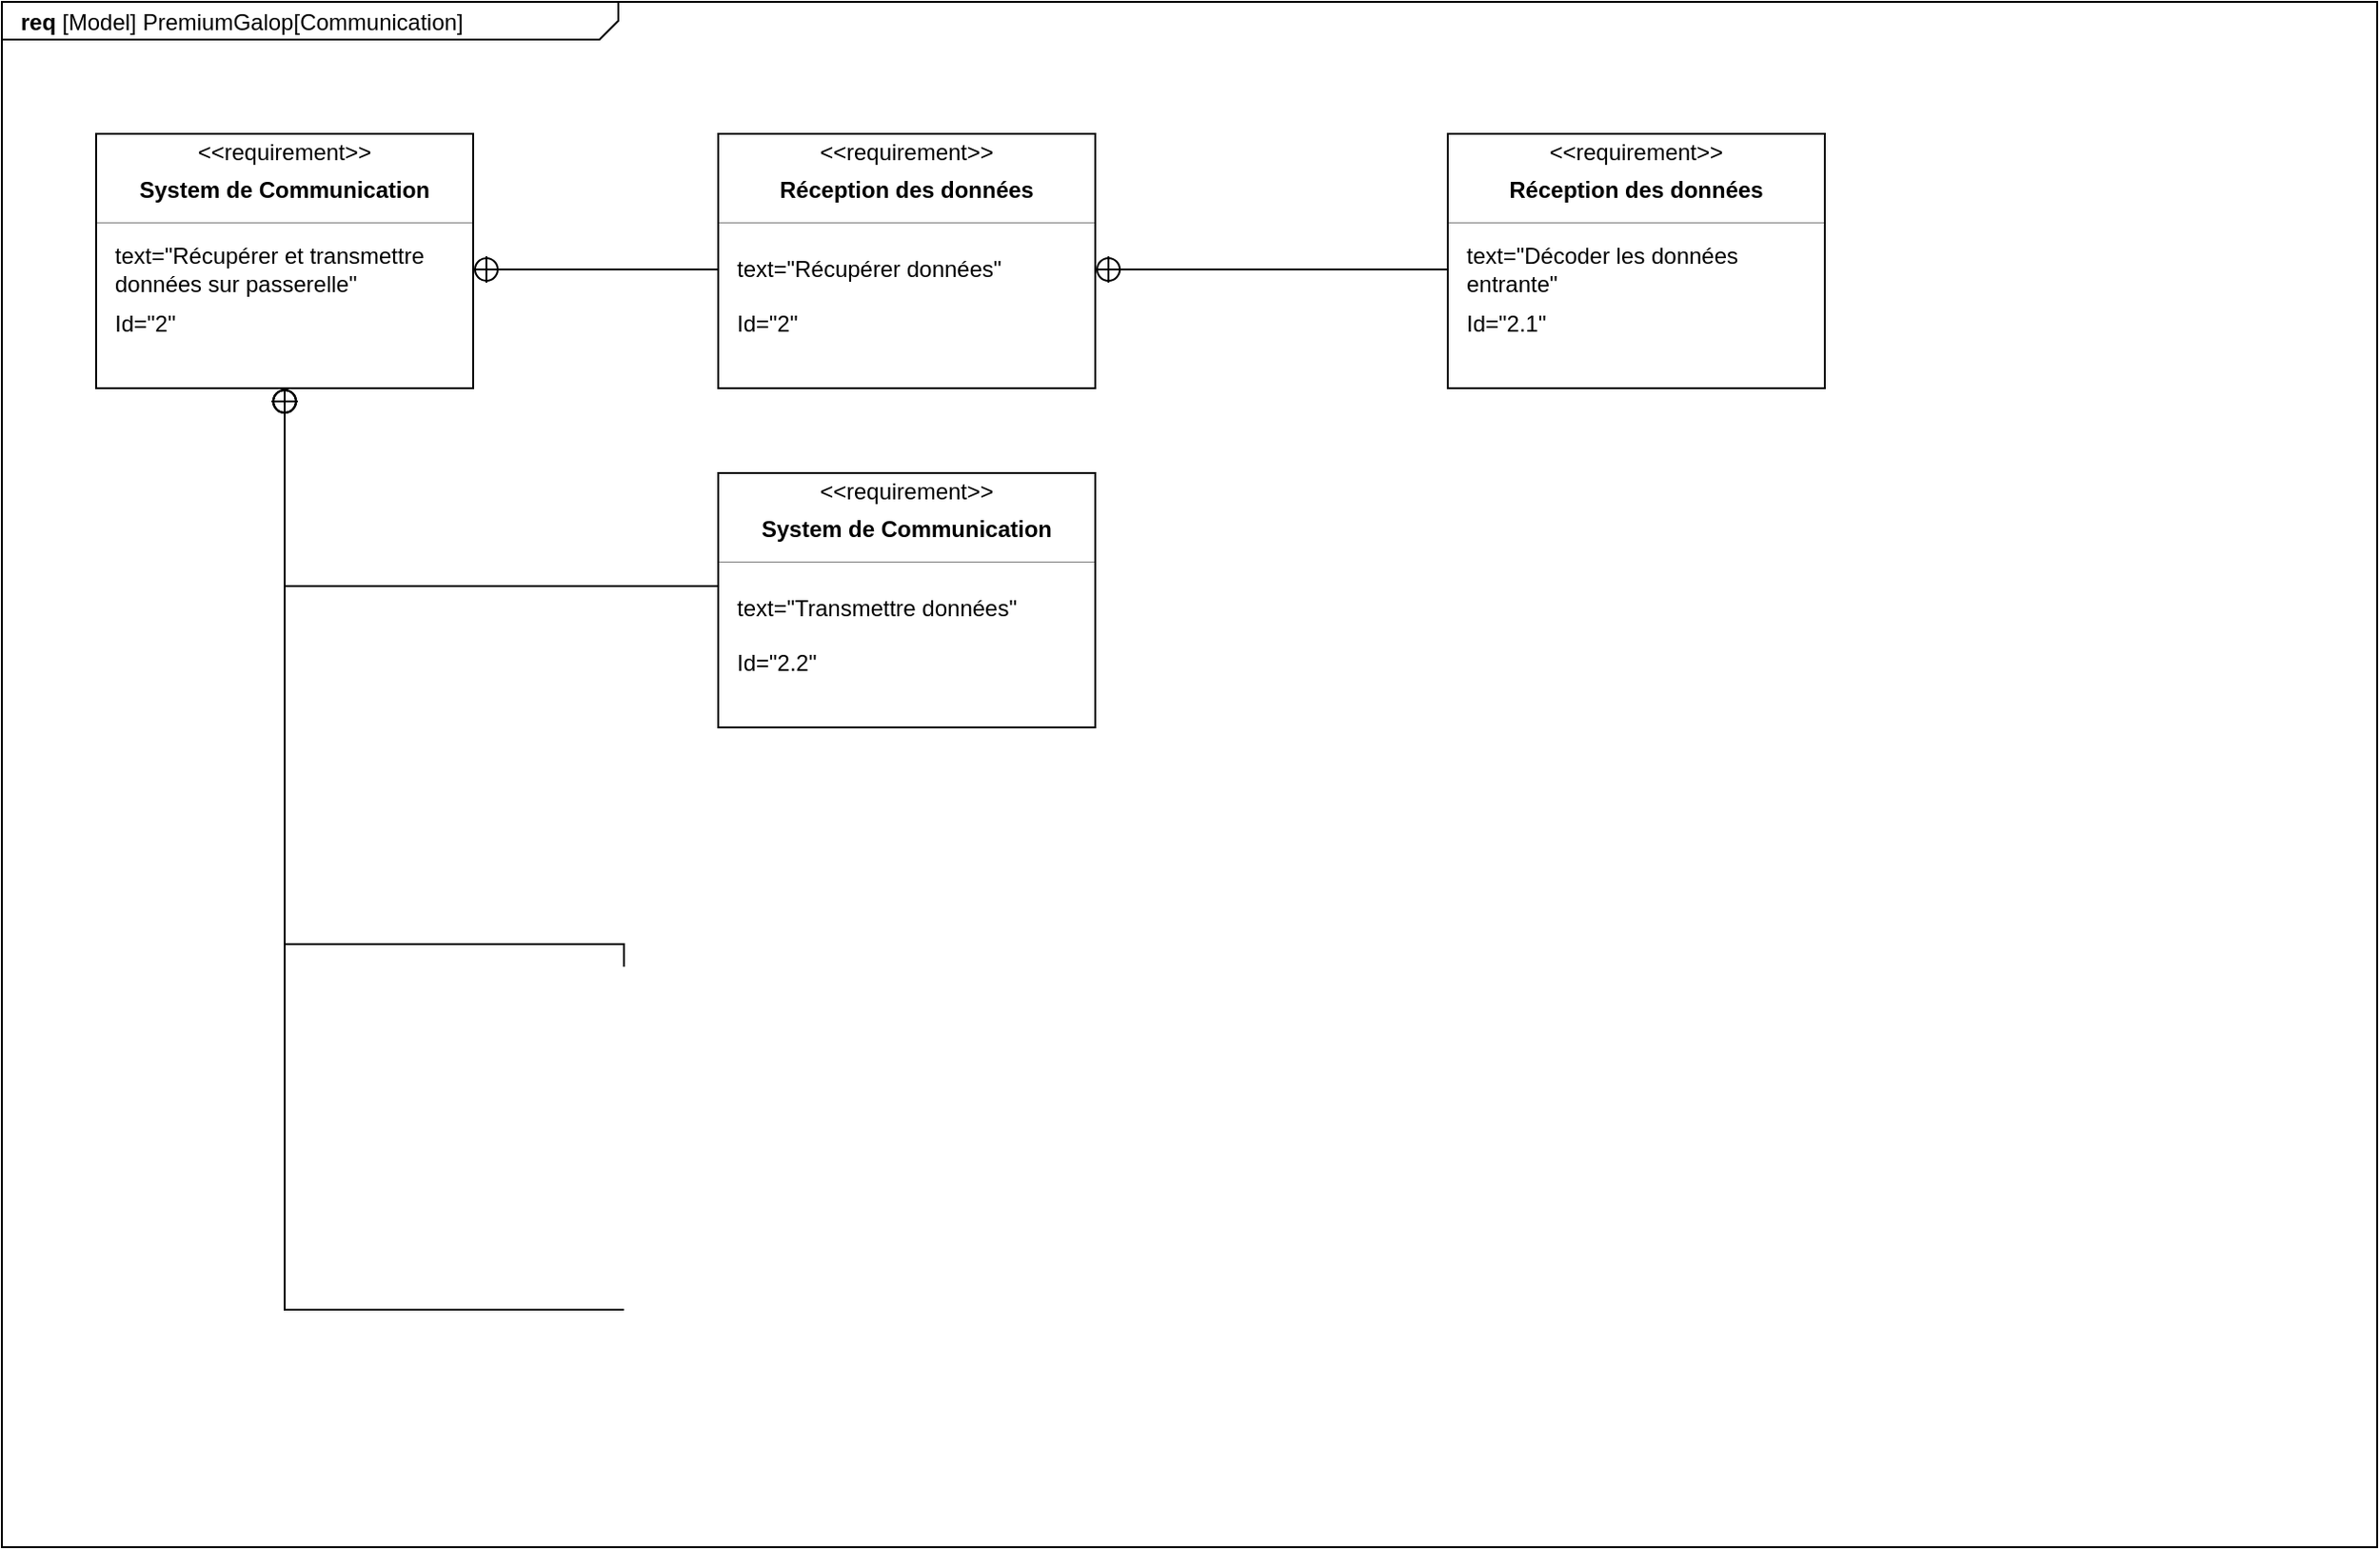 <mxfile version="26.0.8">
  <diagram name="Page-1" id="929967ad-93f9-6ef4-fab6-5d389245f69c">
    <mxGraphModel dx="1468" dy="1908" grid="1" gridSize="10" guides="1" tooltips="1" connect="1" arrows="1" fold="1" page="1" pageScale="1.5" pageWidth="1169" pageHeight="826" background="none" math="0" shadow="0">
      <root>
        <mxCell id="0" style=";html=1;" />
        <mxCell id="1" style=";html=1;" parent="0" />
        <mxCell id="1672d66443f91eb5-1" value="&lt;p style=&quot;margin: 0px ; margin-top: 4px ; margin-left: 10px ; text-align: left&quot;&gt;&lt;b&gt;req&lt;/b&gt; [Model] PremiumGalop[Communication]&lt;/p&gt;" style="html=1;strokeWidth=1;shape=mxgraph.sysml.package;html=1;overflow=fill;whiteSpace=wrap;fillColor=none;gradientColor=none;fontSize=12;align=center;labelX=327.64;" parent="1" vertex="1">
          <mxGeometry x="110" y="-70" width="1260" height="820" as="geometry" />
        </mxCell>
        <mxCell id="gL3Civ_0kA5RlNFKBFCX-1" value="" style="fontStyle=1;align=center;verticalAlign=middle;childLayout=stackLayout;horizontal=1;horizontalStack=0;resizeParent=1;resizeParentMax=0;resizeLast=0;marginBottom=0;" parent="1" vertex="1">
          <mxGeometry x="160" width="200" height="135" as="geometry" />
        </mxCell>
        <mxCell id="gL3Civ_0kA5RlNFKBFCX-2" value="&amp;lt;&amp;lt;requirement&amp;gt;&amp;gt;" style="html=1;align=center;spacing=0;verticalAlign=middle;strokeColor=none;fillColor=none;whiteSpace=wrap;spacingTop=3;" parent="gL3Civ_0kA5RlNFKBFCX-1" vertex="1">
          <mxGeometry width="200" height="16" as="geometry" />
        </mxCell>
        <mxCell id="gL3Civ_0kA5RlNFKBFCX-3" value="System de Communication" style="html=1;align=center;spacing=0;verticalAlign=middle;strokeColor=none;fillColor=none;whiteSpace=wrap;fontStyle=1" parent="gL3Civ_0kA5RlNFKBFCX-1" vertex="1">
          <mxGeometry y="16" width="200" height="27" as="geometry" />
        </mxCell>
        <mxCell id="gL3Civ_0kA5RlNFKBFCX-4" value="" style="line;strokeWidth=0.25;fillColor=none;align=left;verticalAlign=middle;spacingTop=-1;spacingLeft=3;spacingRight=3;rotatable=0;labelPosition=right;points=[];portConstraint=eastwest;" parent="gL3Civ_0kA5RlNFKBFCX-1" vertex="1">
          <mxGeometry y="43" width="200" height="8" as="geometry" />
        </mxCell>
        <mxCell id="gL3Civ_0kA5RlNFKBFCX-5" value="text=&quot;Récupérer et transmettre données sur passerelle&quot;" style="html=1;align=left;spacing=0;verticalAlign=middle;strokeColor=none;fillColor=none;whiteSpace=wrap;spacingLeft=10;" parent="gL3Civ_0kA5RlNFKBFCX-1" vertex="1">
          <mxGeometry y="51" width="200" height="42" as="geometry" />
        </mxCell>
        <mxCell id="gL3Civ_0kA5RlNFKBFCX-6" value="Id=&quot;2&lt;span style=&quot;background-color: transparent; color: light-dark(rgb(0, 0, 0), rgb(255, 255, 255));&quot;&gt;&quot;&lt;/span&gt;" style="html=1;align=left;spacing=0;verticalAlign=middle;strokeColor=none;fillColor=none;whiteSpace=wrap;spacingLeft=10;" parent="gL3Civ_0kA5RlNFKBFCX-1" vertex="1">
          <mxGeometry y="93" width="200" height="16" as="geometry" />
        </mxCell>
        <mxCell id="gL3Civ_0kA5RlNFKBFCX-7" value="" style="html=1;align=center;spacing=0;verticalAlign=middle;strokeColor=none;fillColor=none;whiteSpace=wrap;" parent="gL3Civ_0kA5RlNFKBFCX-1" vertex="1">
          <mxGeometry y="109" width="200" height="26" as="geometry" />
        </mxCell>
        <mxCell id="gL3Civ_0kA5RlNFKBFCX-18" value="" style="rounded=0;html=1;labelBackgroundColor=none;endArrow=none;edgeStyle=elbowEdgeStyle;elbow=vertical;startArrow=sysMLPackCont;startSize=12;exitX=1;exitY=0.5;exitDx=0;exitDy=0;entryX=0;entryY=0.5;entryDx=0;entryDy=0;" parent="1" source="gL3Civ_0kA5RlNFKBFCX-5" target="Au6MMPrLlBBfnPEqebIy-34" edge="1">
          <mxGeometry relative="1" as="geometry">
            <mxPoint x="840" y="-160" as="sourcePoint" />
            <mxPoint x="440" y="72" as="targetPoint" />
            <Array as="points" />
          </mxGeometry>
        </mxCell>
        <mxCell id="gL3Civ_0kA5RlNFKBFCX-19" value="" style="rounded=0;html=1;labelBackgroundColor=none;endArrow=none;edgeStyle=elbowEdgeStyle;elbow=vertical;startArrow=sysMLPackCont;startSize=12;entryX=0;entryY=0.25;entryDx=0;entryDy=0;exitX=0.5;exitY=1;exitDx=0;exitDy=0;" parent="1" source="gL3Civ_0kA5RlNFKBFCX-7" target="Au6MMPrLlBBfnPEqebIy-13" edge="1">
          <mxGeometry relative="1" as="geometry">
            <mxPoint x="740" y="200" as="sourcePoint" />
            <mxPoint x="440" y="241.5" as="targetPoint" />
            <Array as="points">
              <mxPoint x="360" y="240" />
            </Array>
          </mxGeometry>
        </mxCell>
        <mxCell id="gL3Civ_0kA5RlNFKBFCX-34" value="" style="rounded=0;html=1;labelBackgroundColor=none;endArrow=none;edgeStyle=elbowEdgeStyle;elbow=vertical;startArrow=sysMLPackCont;startSize=12;entryX=0;entryY=0.5;entryDx=0;entryDy=0;exitX=0.5;exitY=1;exitDx=0;exitDy=0;" parent="1" source="gL3Civ_0kA5RlNFKBFCX-7" edge="1">
          <mxGeometry relative="1" as="geometry">
            <mxPoint x="190" y="286.5" as="sourcePoint" />
            <mxPoint x="440" y="442" as="targetPoint" />
            <Array as="points">
              <mxPoint x="350" y="430" />
            </Array>
          </mxGeometry>
        </mxCell>
        <mxCell id="gL3Civ_0kA5RlNFKBFCX-42" value="" style="rounded=0;html=1;labelBackgroundColor=none;endArrow=none;edgeStyle=elbowEdgeStyle;elbow=vertical;startArrow=sysMLPackCont;startSize=12;entryX=0;entryY=0.5;entryDx=0;entryDy=0;exitX=0.5;exitY=1;exitDx=0;exitDy=0;" parent="1" source="gL3Civ_0kA5RlNFKBFCX-7" edge="1">
          <mxGeometry relative="1" as="geometry">
            <mxPoint x="250" y="300" as="sourcePoint" />
            <mxPoint x="440" y="624" as="targetPoint" />
            <Array as="points">
              <mxPoint x="350" y="624" />
            </Array>
          </mxGeometry>
        </mxCell>
        <mxCell id="Au6MMPrLlBBfnPEqebIy-1" value="" style="fontStyle=1;align=center;verticalAlign=middle;childLayout=stackLayout;horizontal=1;horizontalStack=0;resizeParent=1;resizeParentMax=0;resizeLast=0;marginBottom=0;" parent="1" vertex="1">
          <mxGeometry x="877" width="200" height="135" as="geometry" />
        </mxCell>
        <mxCell id="Au6MMPrLlBBfnPEqebIy-2" value="&amp;lt;&amp;lt;requirement&amp;gt;&amp;gt;" style="html=1;align=center;spacing=0;verticalAlign=middle;strokeColor=none;fillColor=none;whiteSpace=wrap;spacingTop=3;" parent="Au6MMPrLlBBfnPEqebIy-1" vertex="1">
          <mxGeometry width="200" height="16" as="geometry" />
        </mxCell>
        <mxCell id="Au6MMPrLlBBfnPEqebIy-3" value="Réception des données" style="html=1;align=center;spacing=0;verticalAlign=middle;strokeColor=none;fillColor=none;whiteSpace=wrap;fontStyle=1" parent="Au6MMPrLlBBfnPEqebIy-1" vertex="1">
          <mxGeometry y="16" width="200" height="27" as="geometry" />
        </mxCell>
        <mxCell id="Au6MMPrLlBBfnPEqebIy-4" value="" style="line;strokeWidth=0.25;fillColor=none;align=left;verticalAlign=middle;spacingTop=-1;spacingLeft=3;spacingRight=3;rotatable=0;labelPosition=right;points=[];portConstraint=eastwest;" parent="Au6MMPrLlBBfnPEqebIy-1" vertex="1">
          <mxGeometry y="43" width="200" height="8" as="geometry" />
        </mxCell>
        <mxCell id="Au6MMPrLlBBfnPEqebIy-5" value="text=&quot;Décoder les données entrante&quot;" style="html=1;align=left;spacing=0;verticalAlign=middle;strokeColor=none;fillColor=none;whiteSpace=wrap;spacingLeft=10;" parent="Au6MMPrLlBBfnPEqebIy-1" vertex="1">
          <mxGeometry y="51" width="200" height="42" as="geometry" />
        </mxCell>
        <mxCell id="Au6MMPrLlBBfnPEqebIy-6" value="Id=&quot;2.1&lt;span style=&quot;background-color: transparent; color: light-dark(rgb(0, 0, 0), rgb(255, 255, 255));&quot;&gt;&quot;&lt;/span&gt;" style="html=1;align=left;spacing=0;verticalAlign=middle;strokeColor=none;fillColor=none;whiteSpace=wrap;spacingLeft=10;" parent="Au6MMPrLlBBfnPEqebIy-1" vertex="1">
          <mxGeometry y="93" width="200" height="16" as="geometry" />
        </mxCell>
        <mxCell id="Au6MMPrLlBBfnPEqebIy-7" value="" style="html=1;align=center;spacing=0;verticalAlign=middle;strokeColor=none;fillColor=none;whiteSpace=wrap;" parent="Au6MMPrLlBBfnPEqebIy-1" vertex="1">
          <mxGeometry y="109" width="200" height="26" as="geometry" />
        </mxCell>
        <mxCell id="Au6MMPrLlBBfnPEqebIy-9" value="" style="fontStyle=1;align=center;verticalAlign=middle;childLayout=stackLayout;horizontal=1;horizontalStack=0;resizeParent=1;resizeParentMax=0;resizeLast=0;marginBottom=0;" parent="1" vertex="1">
          <mxGeometry x="490" y="180" width="200" height="135" as="geometry" />
        </mxCell>
        <mxCell id="Au6MMPrLlBBfnPEqebIy-10" value="&amp;lt;&amp;lt;requirement&amp;gt;&amp;gt;" style="html=1;align=center;spacing=0;verticalAlign=middle;strokeColor=none;fillColor=none;whiteSpace=wrap;spacingTop=3;" parent="Au6MMPrLlBBfnPEqebIy-9" vertex="1">
          <mxGeometry width="200" height="16" as="geometry" />
        </mxCell>
        <mxCell id="Au6MMPrLlBBfnPEqebIy-11" value="System de Communication" style="html=1;align=center;spacing=0;verticalAlign=middle;strokeColor=none;fillColor=none;whiteSpace=wrap;fontStyle=1" parent="Au6MMPrLlBBfnPEqebIy-9" vertex="1">
          <mxGeometry y="16" width="200" height="27" as="geometry" />
        </mxCell>
        <mxCell id="Au6MMPrLlBBfnPEqebIy-12" value="" style="line;strokeWidth=0.25;fillColor=none;align=left;verticalAlign=middle;spacingTop=-1;spacingLeft=3;spacingRight=3;rotatable=0;labelPosition=right;points=[];portConstraint=eastwest;" parent="Au6MMPrLlBBfnPEqebIy-9" vertex="1">
          <mxGeometry y="43" width="200" height="8" as="geometry" />
        </mxCell>
        <mxCell id="Au6MMPrLlBBfnPEqebIy-13" value="text=&quot;Transmettre données&quot;" style="html=1;align=left;spacing=0;verticalAlign=middle;strokeColor=none;fillColor=none;whiteSpace=wrap;spacingLeft=10;" parent="Au6MMPrLlBBfnPEqebIy-9" vertex="1">
          <mxGeometry y="51" width="200" height="42" as="geometry" />
        </mxCell>
        <mxCell id="Au6MMPrLlBBfnPEqebIy-14" value="Id=&quot;2.2&lt;span style=&quot;background-color: transparent; color: light-dark(rgb(0, 0, 0), rgb(255, 255, 255));&quot;&gt;&quot;&lt;/span&gt;" style="html=1;align=left;spacing=0;verticalAlign=middle;strokeColor=none;fillColor=none;whiteSpace=wrap;spacingLeft=10;" parent="Au6MMPrLlBBfnPEqebIy-9" vertex="1">
          <mxGeometry y="93" width="200" height="16" as="geometry" />
        </mxCell>
        <mxCell id="Au6MMPrLlBBfnPEqebIy-15" value="" style="html=1;align=center;spacing=0;verticalAlign=middle;strokeColor=none;fillColor=none;whiteSpace=wrap;" parent="Au6MMPrLlBBfnPEqebIy-9" vertex="1">
          <mxGeometry y="109" width="200" height="26" as="geometry" />
        </mxCell>
        <mxCell id="Au6MMPrLlBBfnPEqebIy-30" value="" style="fontStyle=1;align=center;verticalAlign=middle;childLayout=stackLayout;horizontal=1;horizontalStack=0;resizeParent=1;resizeParentMax=0;resizeLast=0;marginBottom=0;" parent="1" vertex="1">
          <mxGeometry x="490" width="200" height="135" as="geometry" />
        </mxCell>
        <mxCell id="Au6MMPrLlBBfnPEqebIy-31" value="&amp;lt;&amp;lt;requirement&amp;gt;&amp;gt;" style="html=1;align=center;spacing=0;verticalAlign=middle;strokeColor=none;fillColor=none;whiteSpace=wrap;spacingTop=3;" parent="Au6MMPrLlBBfnPEqebIy-30" vertex="1">
          <mxGeometry width="200" height="16" as="geometry" />
        </mxCell>
        <mxCell id="Au6MMPrLlBBfnPEqebIy-32" value="Réception des données" style="html=1;align=center;spacing=0;verticalAlign=middle;strokeColor=none;fillColor=none;whiteSpace=wrap;fontStyle=1" parent="Au6MMPrLlBBfnPEqebIy-30" vertex="1">
          <mxGeometry y="16" width="200" height="27" as="geometry" />
        </mxCell>
        <mxCell id="Au6MMPrLlBBfnPEqebIy-33" value="" style="line;strokeWidth=0.25;fillColor=none;align=left;verticalAlign=middle;spacingTop=-1;spacingLeft=3;spacingRight=3;rotatable=0;labelPosition=right;points=[];portConstraint=eastwest;" parent="Au6MMPrLlBBfnPEqebIy-30" vertex="1">
          <mxGeometry y="43" width="200" height="8" as="geometry" />
        </mxCell>
        <mxCell id="Au6MMPrLlBBfnPEqebIy-34" value="text=&quot;Récupérer données&quot;" style="html=1;align=left;spacing=0;verticalAlign=middle;strokeColor=none;fillColor=none;whiteSpace=wrap;spacingLeft=10;" parent="Au6MMPrLlBBfnPEqebIy-30" vertex="1">
          <mxGeometry y="51" width="200" height="42" as="geometry" />
        </mxCell>
        <mxCell id="Au6MMPrLlBBfnPEqebIy-35" value="Id=&quot;2&lt;span style=&quot;background-color: transparent; color: light-dark(rgb(0, 0, 0), rgb(255, 255, 255));&quot;&gt;&quot;&lt;/span&gt;" style="html=1;align=left;spacing=0;verticalAlign=middle;strokeColor=none;fillColor=none;whiteSpace=wrap;spacingLeft=10;" parent="Au6MMPrLlBBfnPEqebIy-30" vertex="1">
          <mxGeometry y="93" width="200" height="16" as="geometry" />
        </mxCell>
        <mxCell id="Au6MMPrLlBBfnPEqebIy-36" value="" style="html=1;align=center;spacing=0;verticalAlign=middle;strokeColor=none;fillColor=none;whiteSpace=wrap;" parent="Au6MMPrLlBBfnPEqebIy-30" vertex="1">
          <mxGeometry y="109" width="200" height="26" as="geometry" />
        </mxCell>
        <mxCell id="3040LS8pmtFOnnAg7v6W-1" value="" style="rounded=0;html=1;labelBackgroundColor=none;endArrow=none;edgeStyle=elbowEdgeStyle;elbow=vertical;startArrow=sysMLPackCont;startSize=12;exitX=1;exitY=0.5;exitDx=0;exitDy=0;entryX=0;entryY=0.5;entryDx=0;entryDy=0;" edge="1" parent="1" source="Au6MMPrLlBBfnPEqebIy-34" target="Au6MMPrLlBBfnPEqebIy-5">
          <mxGeometry relative="1" as="geometry">
            <mxPoint x="830" y="246.91" as="sourcePoint" />
            <mxPoint x="960" y="246.91" as="targetPoint" />
            <Array as="points" />
          </mxGeometry>
        </mxCell>
      </root>
    </mxGraphModel>
  </diagram>
</mxfile>
